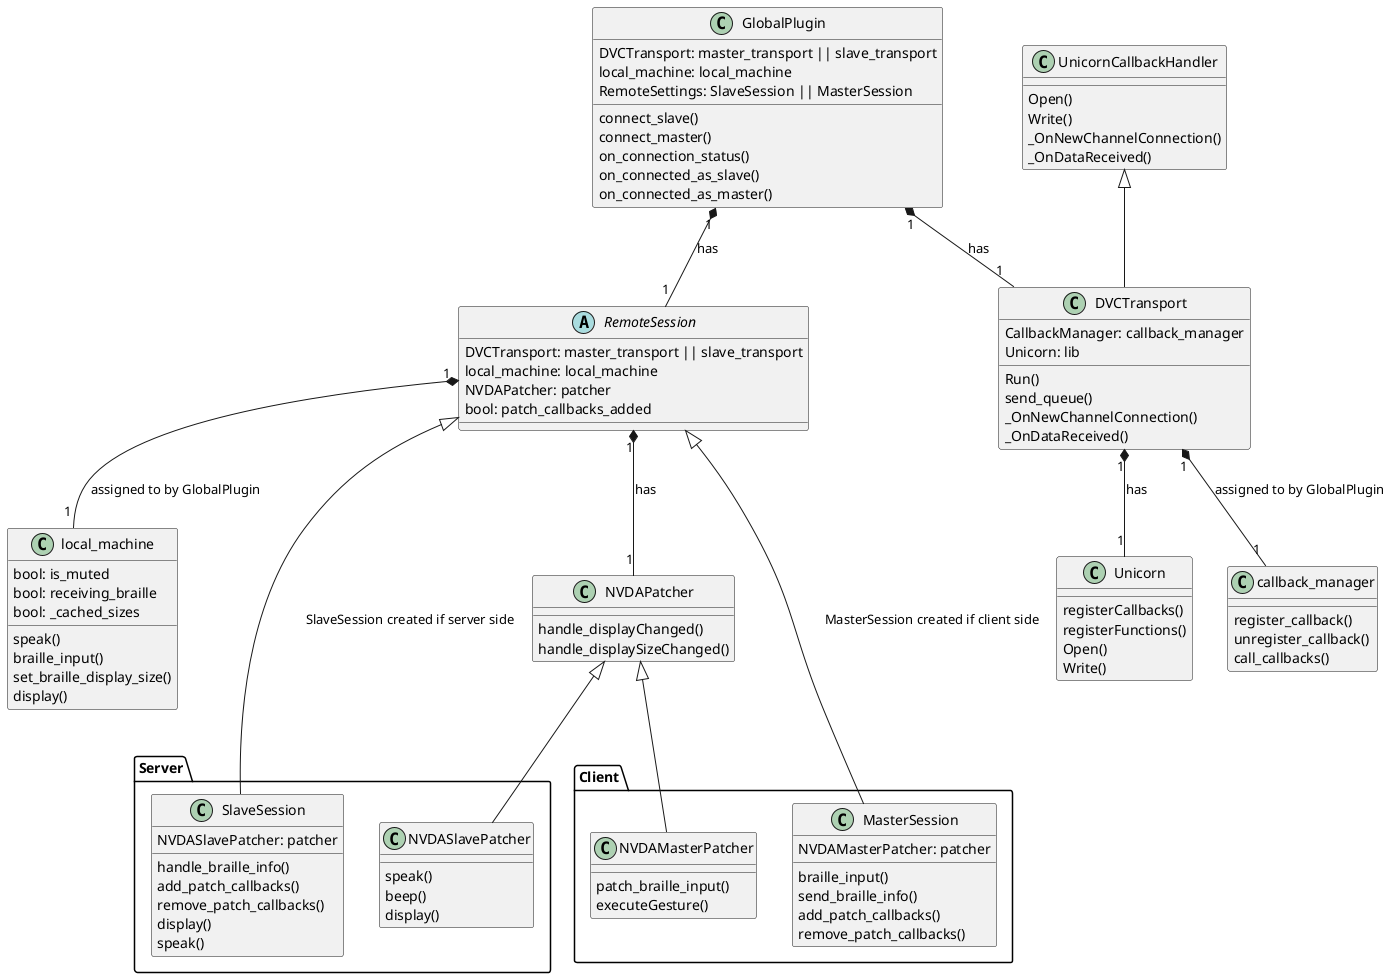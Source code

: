 @startuml UnicornNVDA Class Diagram
GlobalPlugin "1" *-- "1" DVCTransport : "has"
UnicornCallbackHandler <|-- DVCTransport
DVCTransport "1" *-- "1" Unicorn : "has"
DVCTransport "1" *-- "1" callback_manager : "assigned to by GlobalPlugin"
GlobalPlugin "1" *-- "1" RemoteSession : "has"
RemoteSession <|-- Server.SlaveSession : "SlaveSession created if server side"
RemoteSession <|-- Client.MasterSession : "MasterSession created if client side"
RemoteSession "1" *-- "1" local_machine : "assigned to by GlobalPlugin"
RemoteSession "1" *-- "1" NVDAPatcher : "has"
NVDAPatcher <|-- Client.NVDAMasterPatcher
NVDAPatcher <|-- Server.NVDASlavePatcher

class GlobalPlugin{
    DVCTransport: master_transport || slave_transport
    local_machine: local_machine
    RemoteSettings: SlaveSession || MasterSession
    connect_slave()
    connect_master()
    on_connection_status()
    on_connected_as_slave()
    on_connected_as_master()
}

class Unicorn{
    registerCallbacks()
    registerFunctions()
    Open()
    Write()
}

class DVCTransport
{
    CallbackManager: callback_manager
    Unicorn: lib
    Run()
    send_queue()
    _OnNewChannelConnection()
    _OnDataReceived()
}

class UnicornCallbackHandler{
    Open()
    Write()
    _OnNewChannelConnection()
    _OnDataReceived()
}

Abstract RemoteSession{
    DVCTransport: master_transport || slave_transport
    local_machine: local_machine
    NVDAPatcher: patcher
    bool: patch_callbacks_added
}

class Server.SlaveSession{
    NVDASlavePatcher: patcher
    handle_braille_info()
    add_patch_callbacks()
    remove_patch_callbacks()
    display()
    speak()
}

class Client.MasterSession{
    NVDAMasterPatcher: patcher
    braille_input()
    send_braille_info()
    add_patch_callbacks()
    remove_patch_callbacks()
}

class local_machine{
    bool: is_muted
    bool: receiving_braille
    bool: _cached_sizes
    speak()
    braille_input()
    set_braille_display_size()
    display()
}

class NVDAPatcher{
    handle_displayChanged()
    handle_displaySizeChanged()
}

class Client.NVDAMasterPatcher{
    patch_braille_input()
    executeGesture()
}

class Server.NVDASlavePatcher{
    speak()
    beep()
    display()
}

class callback_manager{
    register_callback()
    unregister_callback()
    call_callbacks()
}
@enduml